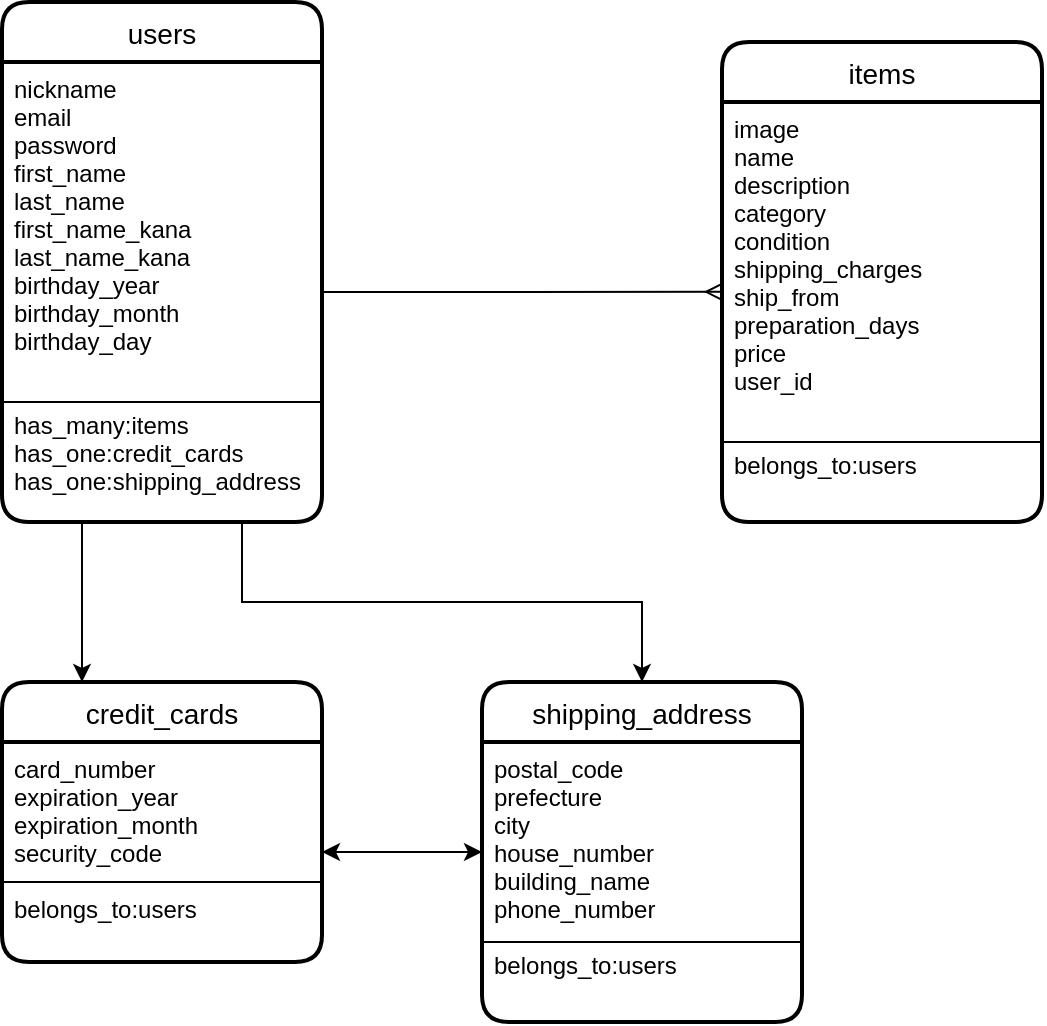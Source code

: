 <mxfile version="13.6.5">
    <diagram id="Uvi_Y4Suzxy5vI54Rdzi" name="ページ1">
        <mxGraphModel dx="646" dy="680" grid="1" gridSize="10" guides="1" tooltips="1" connect="1" arrows="1" fold="1" page="1" pageScale="1" pageWidth="827" pageHeight="1169" math="0" shadow="0">
            <root>
                <mxCell id="0"/>
                <mxCell id="1" parent="0"/>
                <mxCell id="68" value="items" style="swimlane;childLayout=stackLayout;horizontal=1;startSize=30;horizontalStack=0;rounded=1;fontSize=14;fontStyle=0;strokeWidth=2;resizeParent=0;resizeLast=1;shadow=0;dashed=0;align=center;" vertex="1" parent="1">
                    <mxGeometry x="400" y="160" width="160" height="240" as="geometry"/>
                </mxCell>
                <mxCell id="69" value="image&#10;name &#10;description&#10;category&#10;condition&#10;shipping_charges&#10;ship_from&#10;preparation_days&#10;price&#10;user_id&#10;&#10;&#10;belongs_to:users" style="align=left;strokeColor=none;fillColor=none;spacingLeft=4;fontSize=12;verticalAlign=top;resizable=0;rotatable=0;part=1;" vertex="1" parent="68">
                    <mxGeometry y="30" width="160" height="210" as="geometry"/>
                </mxCell>
                <mxCell id="111" value="" style="endArrow=none;html=1;rounded=0;" edge="1" parent="68">
                    <mxGeometry relative="1" as="geometry">
                        <mxPoint y="200" as="sourcePoint"/>
                        <mxPoint x="160" y="200" as="targetPoint"/>
                    </mxGeometry>
                </mxCell>
                <mxCell id="73" value="credit_cards" style="swimlane;childLayout=stackLayout;horizontal=1;startSize=30;horizontalStack=0;rounded=1;fontSize=14;fontStyle=0;strokeWidth=2;resizeParent=0;resizeLast=1;shadow=0;dashed=0;align=center;" vertex="1" parent="1">
                    <mxGeometry x="40" y="480" width="160" height="140" as="geometry"/>
                </mxCell>
                <mxCell id="74" value="card_number&#10;expiration_year&#10;expiration_month&#10;security_code&#10;&#10;belongs_to:users&#10;" style="align=left;strokeColor=none;fillColor=none;spacingLeft=4;fontSize=12;verticalAlign=top;resizable=0;rotatable=0;part=1;" vertex="1" parent="73">
                    <mxGeometry y="30" width="160" height="110" as="geometry"/>
                </mxCell>
                <mxCell id="115" value="" style="endArrow=none;html=1;rounded=0;" edge="1" parent="73">
                    <mxGeometry relative="1" as="geometry">
                        <mxPoint y="100" as="sourcePoint"/>
                        <mxPoint x="160" y="100" as="targetPoint"/>
                    </mxGeometry>
                </mxCell>
                <mxCell id="81" style="edgeStyle=orthogonalEdgeStyle;rounded=0;orthogonalLoop=1;jettySize=auto;html=1;exitX=0.75;exitY=1;exitDx=0;exitDy=0;startArrow=none;startFill=0;" edge="1" parent="1" source="67" target="75">
                    <mxGeometry relative="1" as="geometry"/>
                </mxCell>
                <mxCell id="82" style="edgeStyle=orthogonalEdgeStyle;rounded=0;orthogonalLoop=1;jettySize=auto;html=1;exitX=0.25;exitY=1;exitDx=0;exitDy=0;entryX=0.25;entryY=0;entryDx=0;entryDy=0;startArrow=none;startFill=0;" edge="1" parent="1" source="67" target="73">
                    <mxGeometry relative="1" as="geometry"/>
                </mxCell>
                <mxCell id="75" value="shipping_address" style="swimlane;childLayout=stackLayout;horizontal=1;startSize=30;horizontalStack=0;rounded=1;fontSize=14;fontStyle=0;strokeWidth=2;resizeParent=0;resizeLast=1;shadow=0;dashed=0;align=center;" vertex="1" parent="1">
                    <mxGeometry x="280" y="480" width="160" height="170" as="geometry"/>
                </mxCell>
                <mxCell id="76" value="postal_code&#10;prefecture&#10;city&#10;house_number&#10;building_name&#10;phone_number&#10;&#10;belongs_to:users" style="align=left;strokeColor=none;fillColor=none;spacingLeft=4;fontSize=12;verticalAlign=top;resizable=0;rotatable=0;part=1;" vertex="1" parent="75">
                    <mxGeometry y="30" width="160" height="140" as="geometry"/>
                </mxCell>
                <mxCell id="116" value="" style="endArrow=none;html=1;rounded=0;" edge="1" parent="75">
                    <mxGeometry relative="1" as="geometry">
                        <mxPoint y="130" as="sourcePoint"/>
                        <mxPoint x="160" y="130" as="targetPoint"/>
                    </mxGeometry>
                </mxCell>
                <mxCell id="113" style="edgeStyle=orthogonalEdgeStyle;rounded=0;orthogonalLoop=1;jettySize=auto;html=1;exitX=1;exitY=0.5;exitDx=0;exitDy=0;entryX=0;entryY=0.393;entryDx=0;entryDy=0;entryPerimeter=0;startArrow=classic;startFill=1;endArrow=classic;endFill=1;" edge="1" parent="1" source="74" target="76">
                    <mxGeometry relative="1" as="geometry"/>
                </mxCell>
                <mxCell id="66" value="users" style="swimlane;childLayout=stackLayout;horizontal=1;startSize=30;horizontalStack=0;rounded=1;fontSize=14;fontStyle=0;strokeWidth=2;resizeParent=0;resizeLast=1;shadow=0;dashed=0;align=center;" vertex="1" parent="1">
                    <mxGeometry x="40" y="140" width="160" height="260" as="geometry"/>
                </mxCell>
                <mxCell id="67" value="nickname&#10;email&#10;password&#10;first_name&#10;last_name&#10;first_name_kana&#10;last_name_kana&#10;birthday_year&#10;birthday_month&#10;birthday_day&#10;&#10;&#10;has_many:items&#10;has_one:credit_cards&#10;has_one:shipping_address&#10;" style="align=left;strokeColor=none;fillColor=none;spacingLeft=4;fontSize=12;verticalAlign=top;resizable=0;rotatable=0;part=1;" vertex="1" parent="66">
                    <mxGeometry y="30" width="160" height="230" as="geometry"/>
                </mxCell>
                <mxCell id="88" style="edgeStyle=orthogonalEdgeStyle;rounded=0;orthogonalLoop=1;jettySize=auto;html=1;exitX=0.5;exitY=1;exitDx=0;exitDy=0;startArrow=classic;startFill=1;endArrow=classic;endFill=1;" edge="1" parent="66" source="67" target="67">
                    <mxGeometry relative="1" as="geometry"/>
                </mxCell>
                <mxCell id="107" value="" style="endArrow=none;html=1;rounded=0;" edge="1" parent="66">
                    <mxGeometry relative="1" as="geometry">
                        <mxPoint y="200" as="sourcePoint"/>
                        <mxPoint x="160" y="200" as="targetPoint"/>
                    </mxGeometry>
                </mxCell>
                <mxCell id="117" style="edgeStyle=orthogonalEdgeStyle;rounded=0;orthogonalLoop=1;jettySize=auto;html=1;exitX=1;exitY=0.5;exitDx=0;exitDy=0;entryX=0;entryY=0.452;entryDx=0;entryDy=0;entryPerimeter=0;startArrow=none;startFill=0;endArrow=ERmany;endFill=0;" edge="1" parent="1" source="67" target="69">
                    <mxGeometry relative="1" as="geometry"/>
                </mxCell>
            </root>
        </mxGraphModel>
    </diagram>
</mxfile>